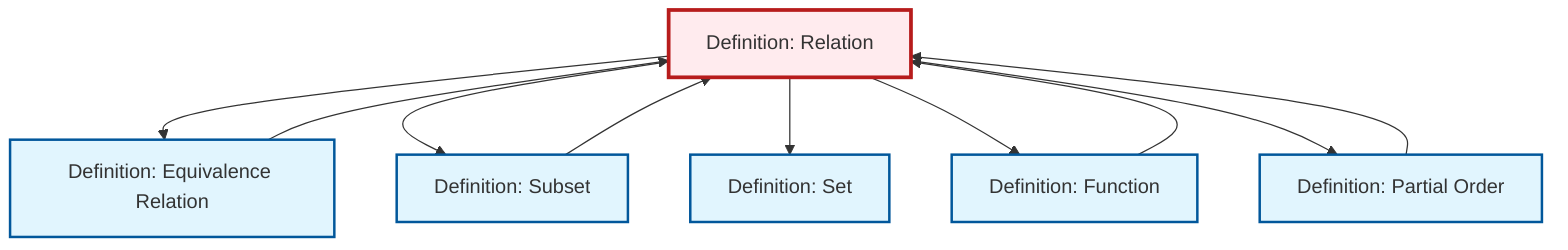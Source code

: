 graph TD
    classDef definition fill:#e1f5fe,stroke:#01579b,stroke-width:2px
    classDef theorem fill:#f3e5f5,stroke:#4a148c,stroke-width:2px
    classDef axiom fill:#fff3e0,stroke:#e65100,stroke-width:2px
    classDef example fill:#e8f5e9,stroke:#1b5e20,stroke-width:2px
    classDef current fill:#ffebee,stroke:#b71c1c,stroke-width:3px
    def-relation["Definition: Relation"]:::definition
    def-set["Definition: Set"]:::definition
    def-partial-order["Definition: Partial Order"]:::definition
    def-equivalence-relation["Definition: Equivalence Relation"]:::definition
    def-subset["Definition: Subset"]:::definition
    def-function["Definition: Function"]:::definition
    def-relation --> def-equivalence-relation
    def-relation --> def-subset
    def-relation --> def-set
    def-partial-order --> def-relation
    def-equivalence-relation --> def-relation
    def-subset --> def-relation
    def-relation --> def-function
    def-relation --> def-partial-order
    def-function --> def-relation
    class def-relation current